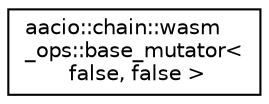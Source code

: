digraph "Graphical Class Hierarchy"
{
  edge [fontname="Helvetica",fontsize="10",labelfontname="Helvetica",labelfontsize="10"];
  node [fontname="Helvetica",fontsize="10",shape=record];
  rankdir="LR";
  Node0 [label="aacio::chain::wasm\l_ops::base_mutator\<\l false, false \>",height=0.2,width=0.4,color="black", fillcolor="white", style="filled",URL="$structaacio_1_1chain_1_1wasm__ops_1_1base__mutator_3_01false_00_01false_01_4.html"];
}
